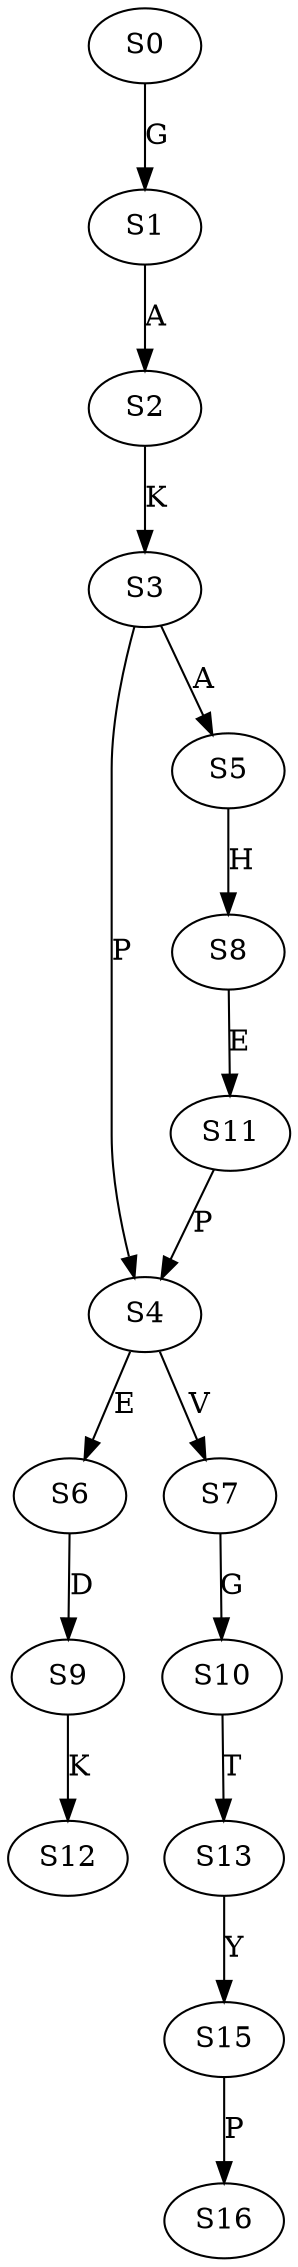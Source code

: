 strict digraph  {
	S0 -> S1 [ label = G ];
	S1 -> S2 [ label = A ];
	S2 -> S3 [ label = K ];
	S3 -> S4 [ label = P ];
	S3 -> S5 [ label = A ];
	S4 -> S6 [ label = E ];
	S4 -> S7 [ label = V ];
	S5 -> S8 [ label = H ];
	S6 -> S9 [ label = D ];
	S7 -> S10 [ label = G ];
	S8 -> S11 [ label = E ];
	S9 -> S12 [ label = K ];
	S10 -> S13 [ label = T ];
	S11 -> S4 [ label = P ];
	S13 -> S15 [ label = Y ];
	S15 -> S16 [ label = P ];
}
